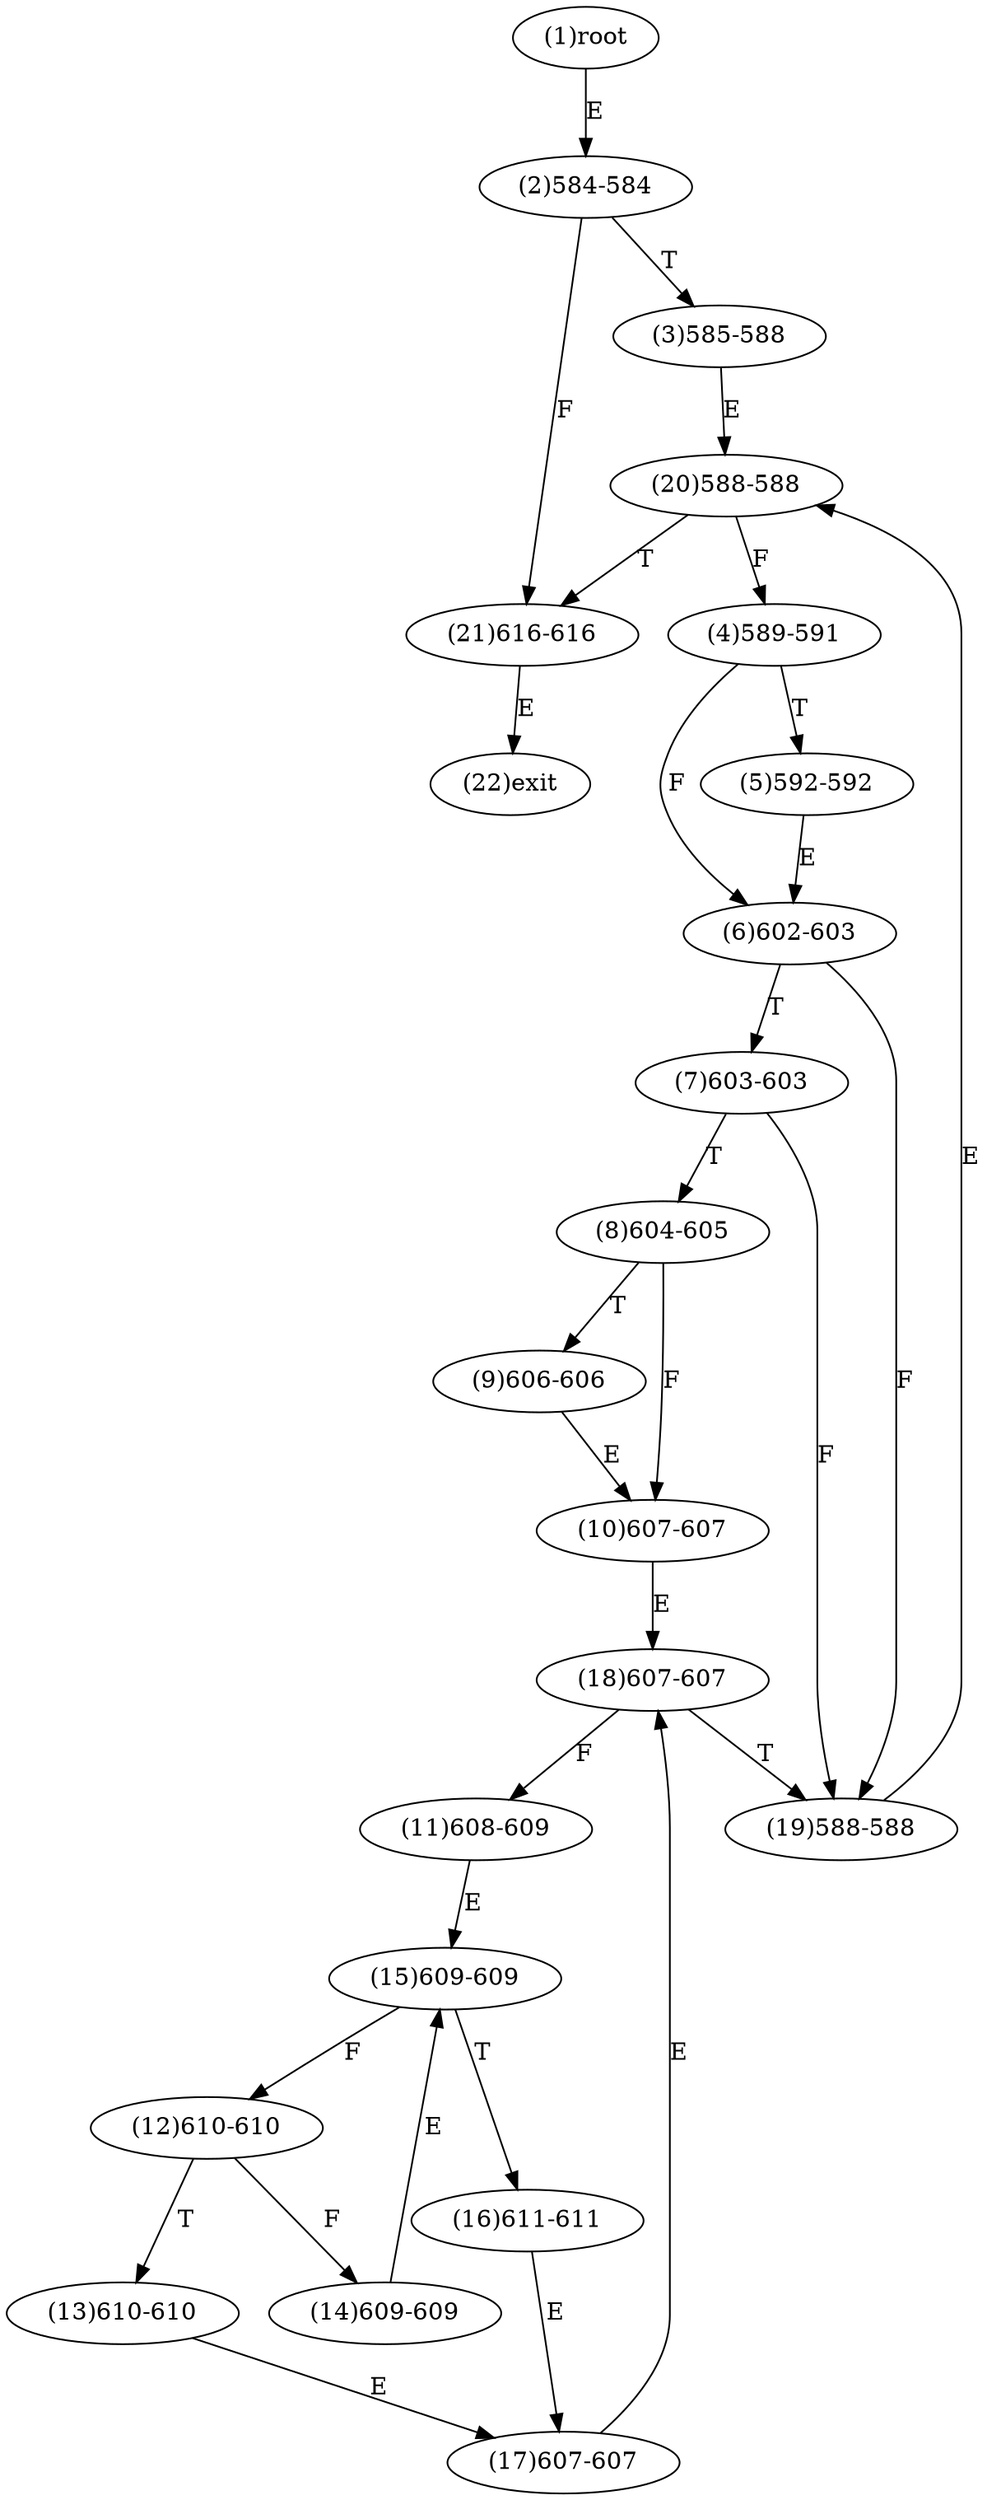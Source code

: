 digraph "" { 
1[ label="(1)root"];
2[ label="(2)584-584"];
3[ label="(3)585-588"];
4[ label="(4)589-591"];
5[ label="(5)592-592"];
6[ label="(6)602-603"];
7[ label="(7)603-603"];
8[ label="(8)604-605"];
9[ label="(9)606-606"];
10[ label="(10)607-607"];
11[ label="(11)608-609"];
12[ label="(12)610-610"];
13[ label="(13)610-610"];
14[ label="(14)609-609"];
15[ label="(15)609-609"];
17[ label="(17)607-607"];
16[ label="(16)611-611"];
19[ label="(19)588-588"];
18[ label="(18)607-607"];
21[ label="(21)616-616"];
20[ label="(20)588-588"];
22[ label="(22)exit"];
1->2[ label="E"];
2->21[ label="F"];
2->3[ label="T"];
3->20[ label="E"];
4->6[ label="F"];
4->5[ label="T"];
5->6[ label="E"];
6->19[ label="F"];
6->7[ label="T"];
7->19[ label="F"];
7->8[ label="T"];
8->10[ label="F"];
8->9[ label="T"];
9->10[ label="E"];
10->18[ label="E"];
11->15[ label="E"];
12->14[ label="F"];
12->13[ label="T"];
13->17[ label="E"];
14->15[ label="E"];
15->12[ label="F"];
15->16[ label="T"];
16->17[ label="E"];
17->18[ label="E"];
18->11[ label="F"];
18->19[ label="T"];
19->20[ label="E"];
20->4[ label="F"];
20->21[ label="T"];
21->22[ label="E"];
}